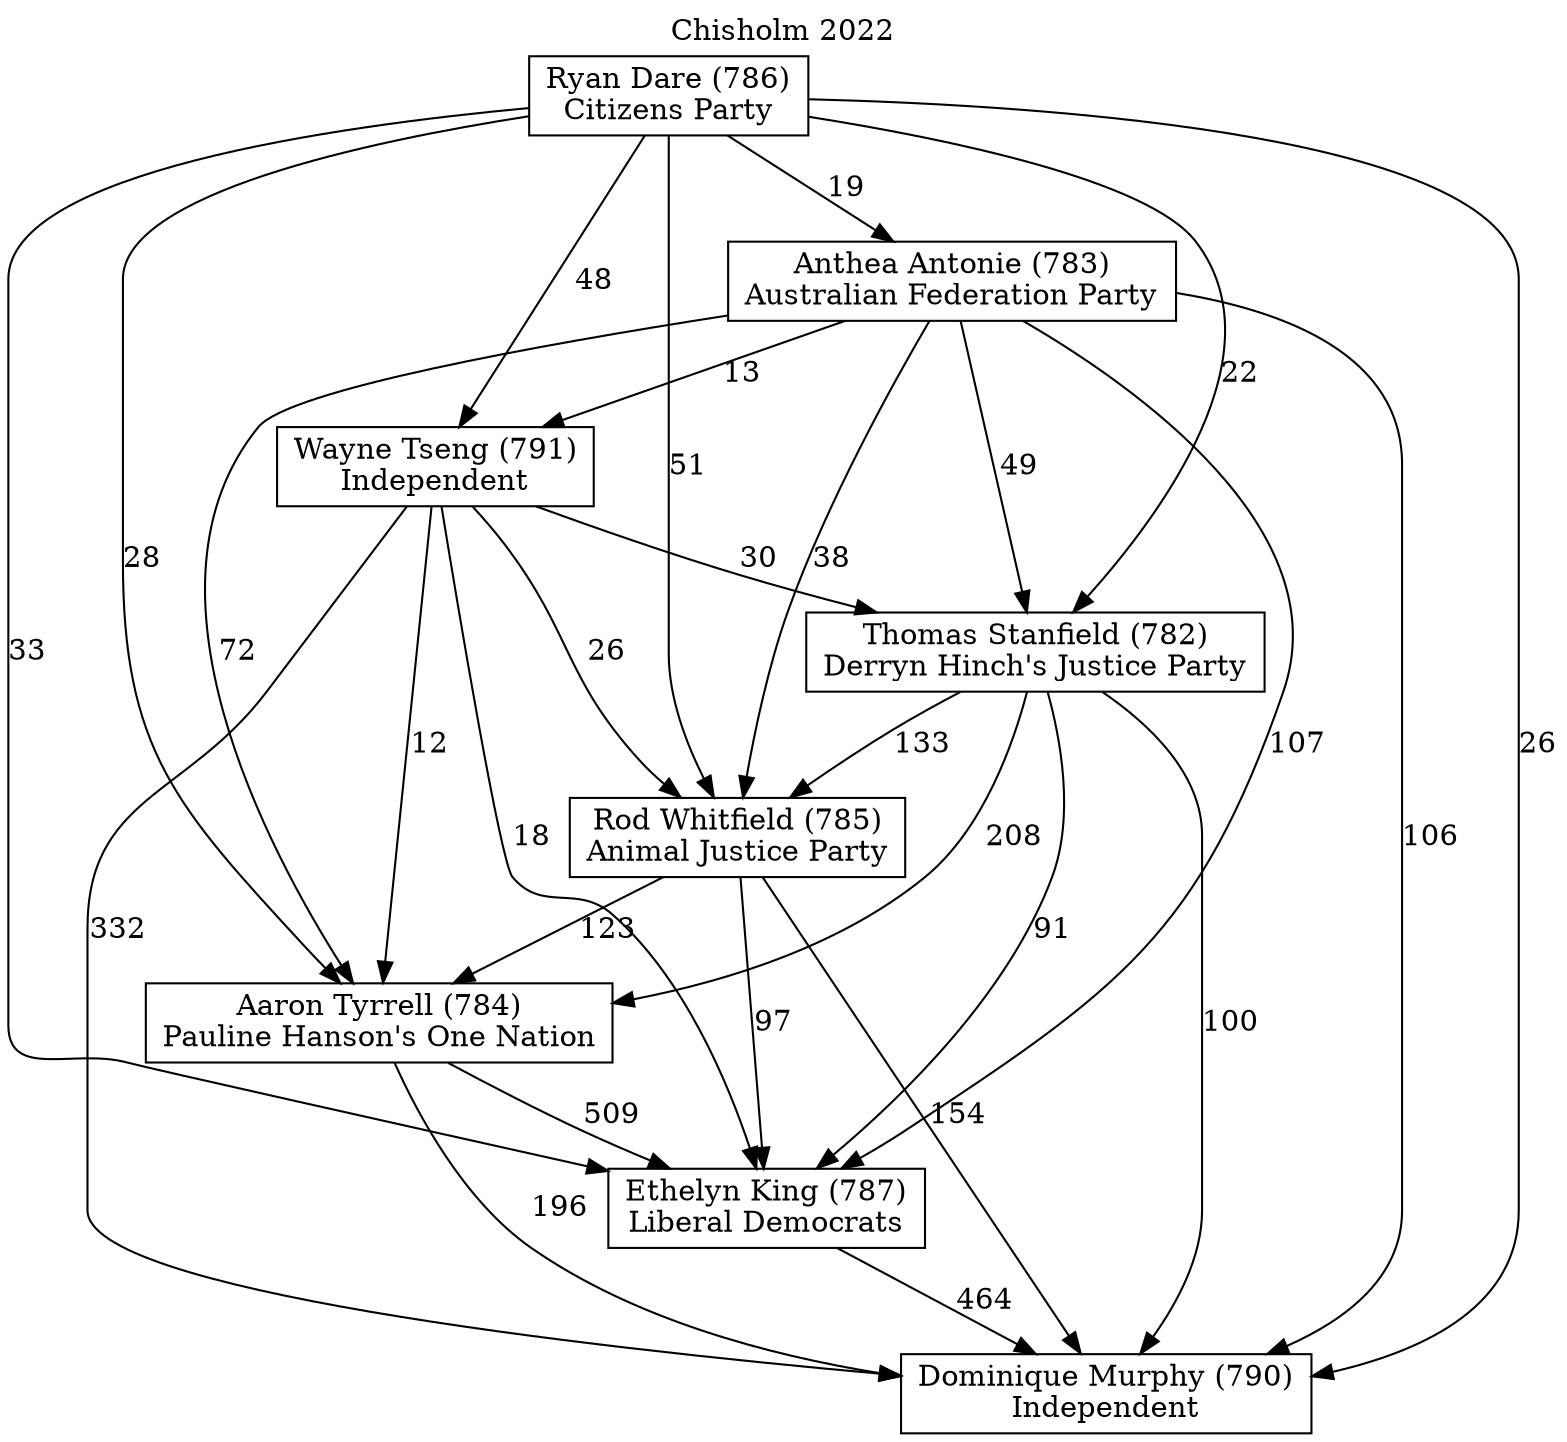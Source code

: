 // House preference flow
digraph "Dominique Murphy (790)_Chisholm_2022" {
	graph [label="Chisholm 2022" labelloc=t mclimit=10]
	node [shape=box]
	"Aaron Tyrrell (784)" [label="Aaron Tyrrell (784)
Pauline Hanson's One Nation"]
	"Anthea Antonie (783)" [label="Anthea Antonie (783)
Australian Federation Party"]
	"Dominique Murphy (790)" [label="Dominique Murphy (790)
Independent"]
	"Ethelyn King (787)" [label="Ethelyn King (787)
Liberal Democrats"]
	"Rod Whitfield (785)" [label="Rod Whitfield (785)
Animal Justice Party"]
	"Ryan Dare (786)" [label="Ryan Dare (786)
Citizens Party"]
	"Thomas Stanfield (782)" [label="Thomas Stanfield (782)
Derryn Hinch's Justice Party"]
	"Wayne Tseng (791)" [label="Wayne Tseng (791)
Independent"]
	"Aaron Tyrrell (784)" -> "Dominique Murphy (790)" [label=196]
	"Aaron Tyrrell (784)" -> "Ethelyn King (787)" [label=509]
	"Anthea Antonie (783)" -> "Aaron Tyrrell (784)" [label=72]
	"Anthea Antonie (783)" -> "Dominique Murphy (790)" [label=106]
	"Anthea Antonie (783)" -> "Ethelyn King (787)" [label=107]
	"Anthea Antonie (783)" -> "Rod Whitfield (785)" [label=38]
	"Anthea Antonie (783)" -> "Thomas Stanfield (782)" [label=49]
	"Anthea Antonie (783)" -> "Wayne Tseng (791)" [label=13]
	"Ethelyn King (787)" -> "Dominique Murphy (790)" [label=464]
	"Rod Whitfield (785)" -> "Aaron Tyrrell (784)" [label=123]
	"Rod Whitfield (785)" -> "Dominique Murphy (790)" [label=154]
	"Rod Whitfield (785)" -> "Ethelyn King (787)" [label=97]
	"Ryan Dare (786)" -> "Aaron Tyrrell (784)" [label=28]
	"Ryan Dare (786)" -> "Anthea Antonie (783)" [label=19]
	"Ryan Dare (786)" -> "Dominique Murphy (790)" [label=26]
	"Ryan Dare (786)" -> "Ethelyn King (787)" [label=33]
	"Ryan Dare (786)" -> "Rod Whitfield (785)" [label=51]
	"Ryan Dare (786)" -> "Thomas Stanfield (782)" [label=22]
	"Ryan Dare (786)" -> "Wayne Tseng (791)" [label=48]
	"Thomas Stanfield (782)" -> "Aaron Tyrrell (784)" [label=208]
	"Thomas Stanfield (782)" -> "Dominique Murphy (790)" [label=100]
	"Thomas Stanfield (782)" -> "Ethelyn King (787)" [label=91]
	"Thomas Stanfield (782)" -> "Rod Whitfield (785)" [label=133]
	"Wayne Tseng (791)" -> "Aaron Tyrrell (784)" [label=12]
	"Wayne Tseng (791)" -> "Dominique Murphy (790)" [label=332]
	"Wayne Tseng (791)" -> "Ethelyn King (787)" [label=18]
	"Wayne Tseng (791)" -> "Rod Whitfield (785)" [label=26]
	"Wayne Tseng (791)" -> "Thomas Stanfield (782)" [label=30]
}
